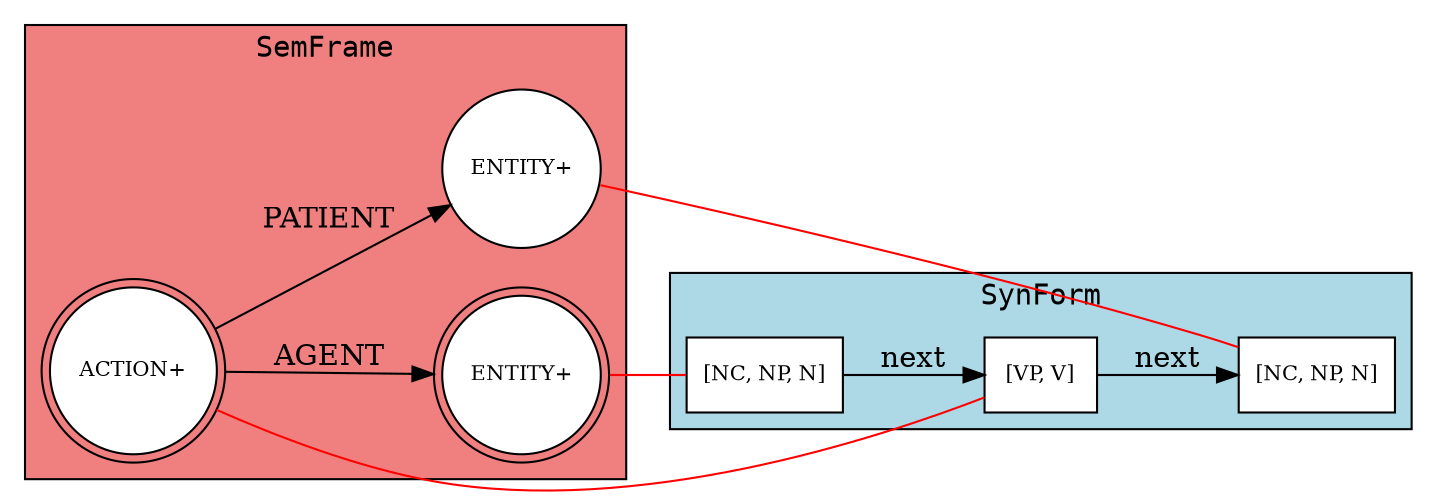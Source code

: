 digraph G {
rankdir=LR;
fontname=consolas;
subgraph cluster_SemFrame {
bgcolor=lightcoral;
label=SemFrame;
SUBJ [style=filled, fontsize=10, fillcolor=white, color=black, shape=doublecircle, label="ENTITY+"];
OBJ [style=filled, fontsize=10, fillcolor=white, color=black, shape=circle, label="ENTITY+"];
ACT [style=filled, fontsize=10, fillcolor=white, color=black, shape=doublecircle, label="ACTION+"];
ACT -> SUBJ  [label=AGENT];
ACT -> OBJ  [label=PATIENT];
}

subgraph cluster_SynForm {
bgcolor=lightblue;
label=SynForm;
S1 [shape=box, fontsize=10, style=filled, fillcolor=white, label="[NC, NP, N]"];
S2 [shape=box, fontsize=10, style=filled, fillcolor=white, label="[VP, V]"];
S1 -> S2  [label=next];
S3 [shape=box, fontsize=10, style=filled, fillcolor=white, label="[NC, NP, N]"];
S2 -> S3  [label=next];
}

OBJ -> S3  [color=red, dir=none, penwidth=1];
SUBJ -> S1  [color=red, dir=none, penwidth=1];
ACT -> S2  [color=red, dir=none, penwidth=1];
}
